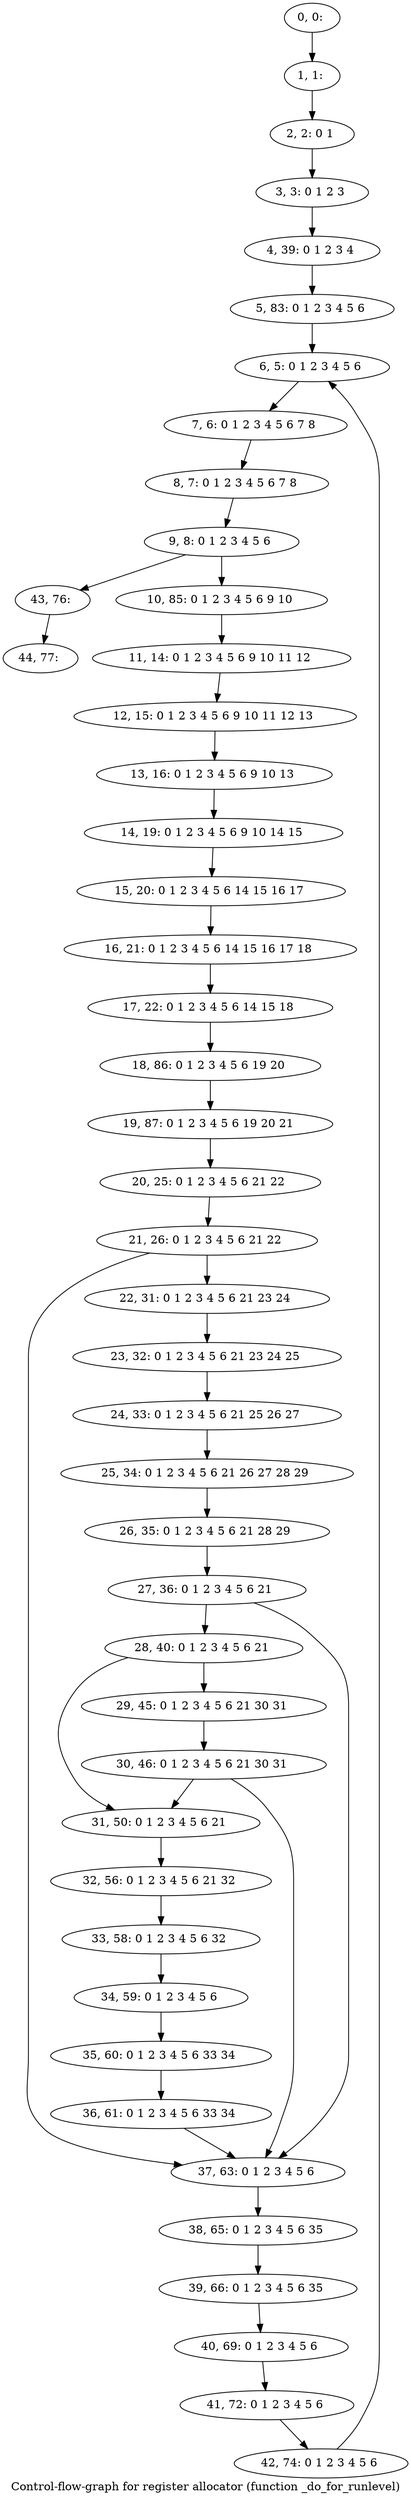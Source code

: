 digraph G {
graph [label="Control-flow-graph for register allocator (function _do_for_runlevel)"]
0[label="0, 0: "];
1[label="1, 1: "];
2[label="2, 2: 0 1 "];
3[label="3, 3: 0 1 2 3 "];
4[label="4, 39: 0 1 2 3 4 "];
5[label="5, 83: 0 1 2 3 4 5 6 "];
6[label="6, 5: 0 1 2 3 4 5 6 "];
7[label="7, 6: 0 1 2 3 4 5 6 7 8 "];
8[label="8, 7: 0 1 2 3 4 5 6 7 8 "];
9[label="9, 8: 0 1 2 3 4 5 6 "];
10[label="10, 85: 0 1 2 3 4 5 6 9 10 "];
11[label="11, 14: 0 1 2 3 4 5 6 9 10 11 12 "];
12[label="12, 15: 0 1 2 3 4 5 6 9 10 11 12 13 "];
13[label="13, 16: 0 1 2 3 4 5 6 9 10 13 "];
14[label="14, 19: 0 1 2 3 4 5 6 9 10 14 15 "];
15[label="15, 20: 0 1 2 3 4 5 6 14 15 16 17 "];
16[label="16, 21: 0 1 2 3 4 5 6 14 15 16 17 18 "];
17[label="17, 22: 0 1 2 3 4 5 6 14 15 18 "];
18[label="18, 86: 0 1 2 3 4 5 6 19 20 "];
19[label="19, 87: 0 1 2 3 4 5 6 19 20 21 "];
20[label="20, 25: 0 1 2 3 4 5 6 21 22 "];
21[label="21, 26: 0 1 2 3 4 5 6 21 22 "];
22[label="22, 31: 0 1 2 3 4 5 6 21 23 24 "];
23[label="23, 32: 0 1 2 3 4 5 6 21 23 24 25 "];
24[label="24, 33: 0 1 2 3 4 5 6 21 25 26 27 "];
25[label="25, 34: 0 1 2 3 4 5 6 21 26 27 28 29 "];
26[label="26, 35: 0 1 2 3 4 5 6 21 28 29 "];
27[label="27, 36: 0 1 2 3 4 5 6 21 "];
28[label="28, 40: 0 1 2 3 4 5 6 21 "];
29[label="29, 45: 0 1 2 3 4 5 6 21 30 31 "];
30[label="30, 46: 0 1 2 3 4 5 6 21 30 31 "];
31[label="31, 50: 0 1 2 3 4 5 6 21 "];
32[label="32, 56: 0 1 2 3 4 5 6 21 32 "];
33[label="33, 58: 0 1 2 3 4 5 6 32 "];
34[label="34, 59: 0 1 2 3 4 5 6 "];
35[label="35, 60: 0 1 2 3 4 5 6 33 34 "];
36[label="36, 61: 0 1 2 3 4 5 6 33 34 "];
37[label="37, 63: 0 1 2 3 4 5 6 "];
38[label="38, 65: 0 1 2 3 4 5 6 35 "];
39[label="39, 66: 0 1 2 3 4 5 6 35 "];
40[label="40, 69: 0 1 2 3 4 5 6 "];
41[label="41, 72: 0 1 2 3 4 5 6 "];
42[label="42, 74: 0 1 2 3 4 5 6 "];
43[label="43, 76: "];
44[label="44, 77: "];
0->1 ;
1->2 ;
2->3 ;
3->4 ;
4->5 ;
5->6 ;
6->7 ;
7->8 ;
8->9 ;
9->10 ;
9->43 ;
10->11 ;
11->12 ;
12->13 ;
13->14 ;
14->15 ;
15->16 ;
16->17 ;
17->18 ;
18->19 ;
19->20 ;
20->21 ;
21->22 ;
21->37 ;
22->23 ;
23->24 ;
24->25 ;
25->26 ;
26->27 ;
27->28 ;
27->37 ;
28->29 ;
28->31 ;
29->30 ;
30->31 ;
30->37 ;
31->32 ;
32->33 ;
33->34 ;
34->35 ;
35->36 ;
36->37 ;
37->38 ;
38->39 ;
39->40 ;
40->41 ;
41->42 ;
42->6 ;
43->44 ;
}

